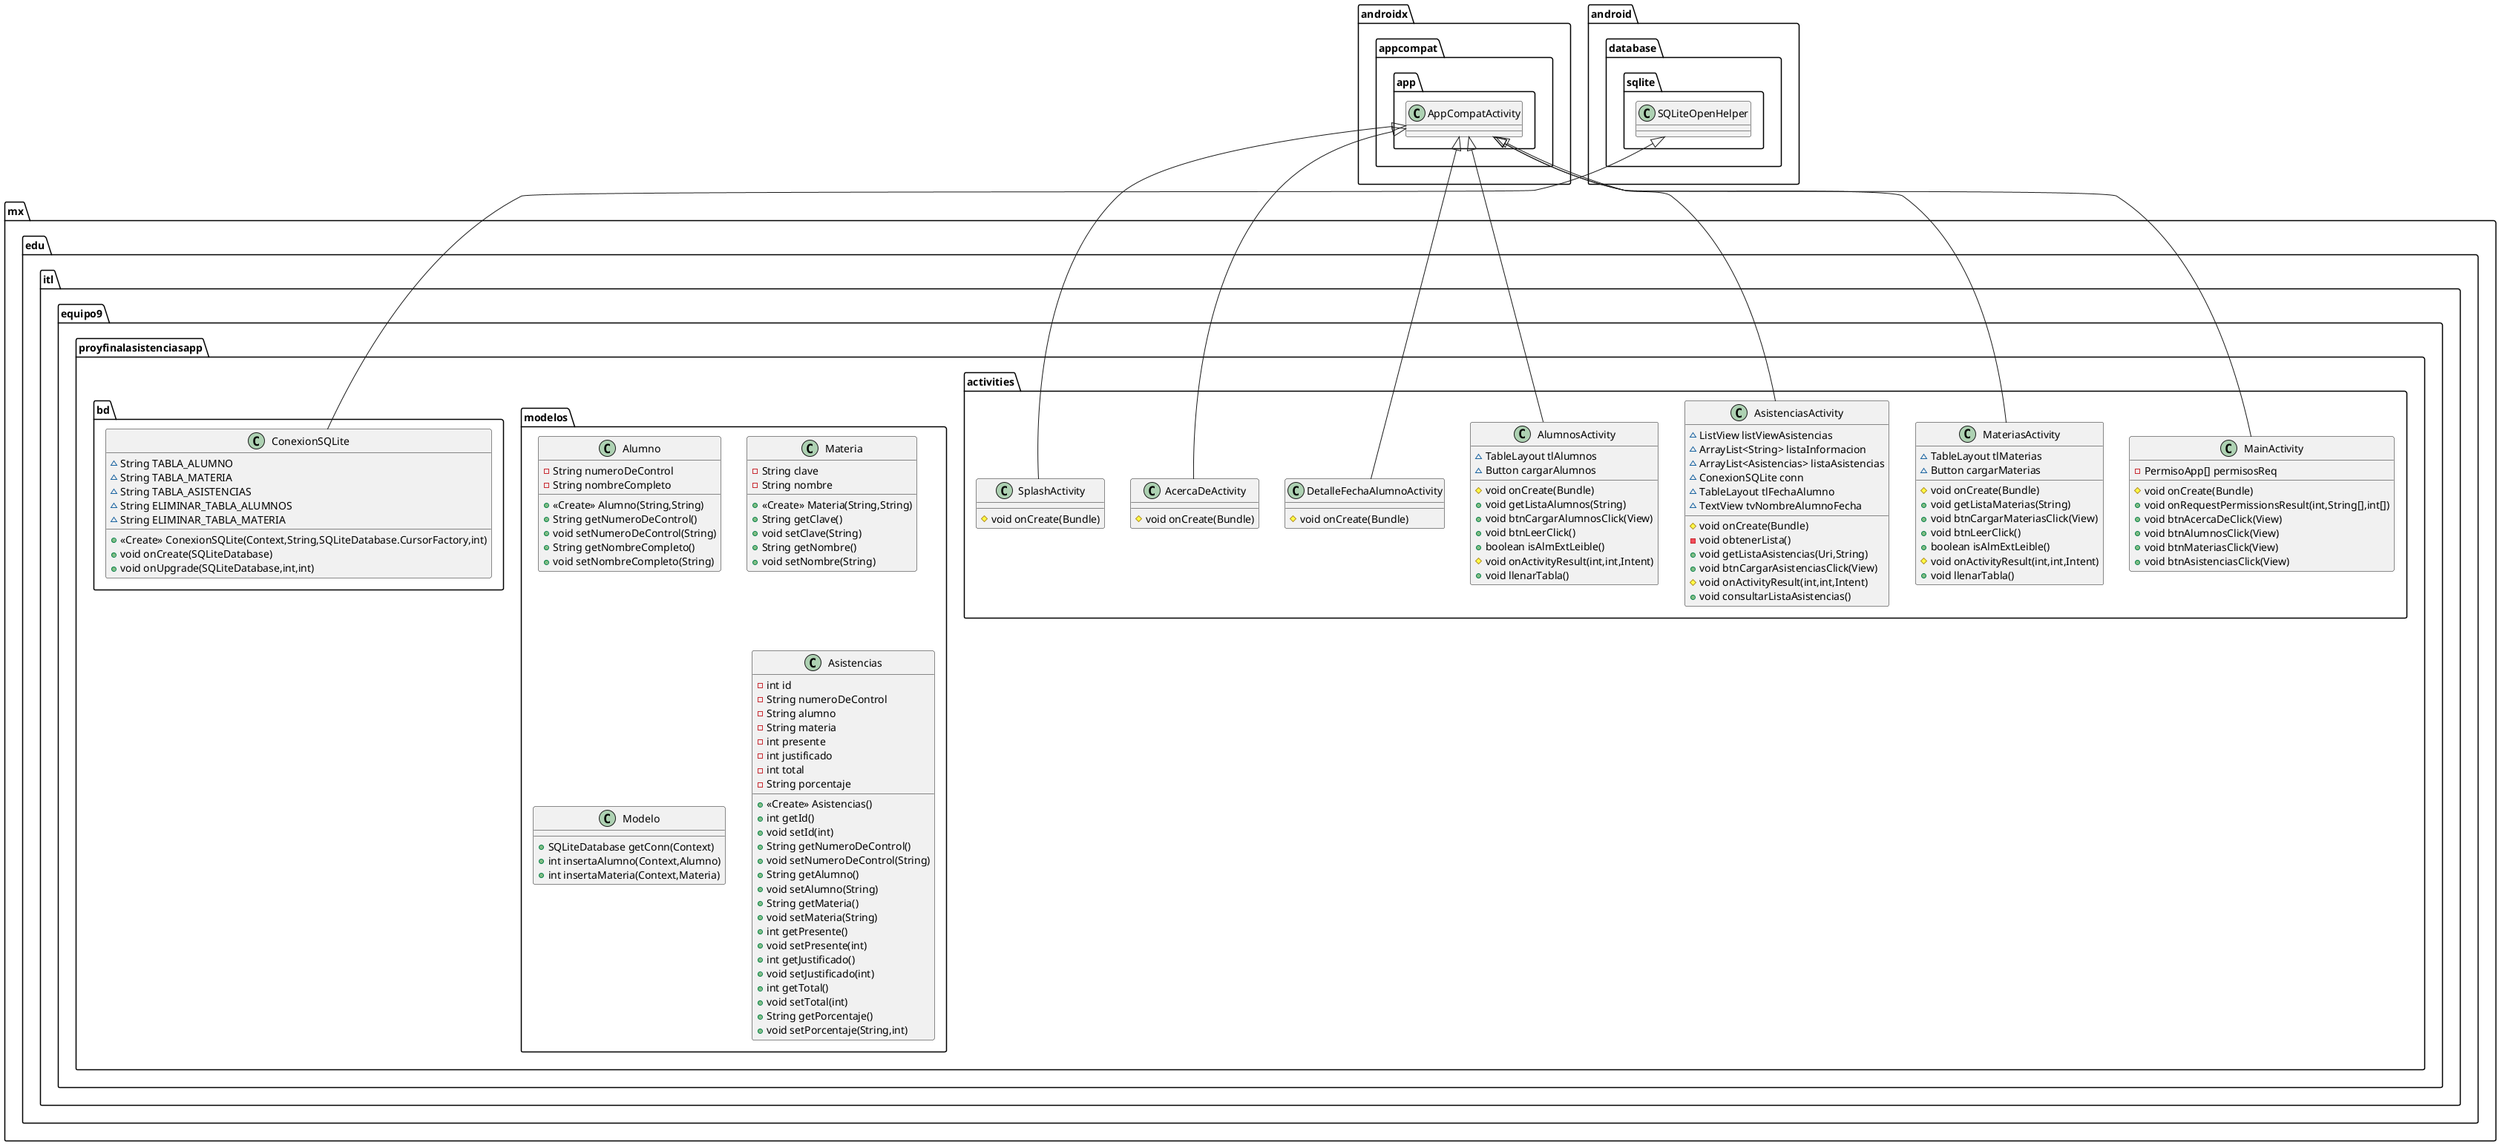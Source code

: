 @startuml
class mx.edu.itl.equipo9.proyfinalasistenciasapp.activities.SplashActivity {
# void onCreate(Bundle)
}
class mx.edu.itl.equipo9.proyfinalasistenciasapp.activities.MainActivity {
- PermisoApp[] permisosReq
# void onCreate(Bundle)
+ void onRequestPermissionsResult(int,String[],int[])
+ void btnAcercaDeClick(View)
+ void btnAlumnosClick(View)
+ void btnMateriasClick(View)
+ void btnAsistenciasClick(View)
}
class mx.edu.itl.equipo9.proyfinalasistenciasapp.activities.MateriasActivity {
~ TableLayout tlMaterias
~ Button cargarMaterias
# void onCreate(Bundle)
+ void getListaMaterias(String)
+ void btnCargarMateriasClick(View)
+ void btnLeerClick()
+ boolean isAlmExtLeible()
# void onActivityResult(int,int,Intent)
+ void llenarTabla()
}
class mx.edu.itl.equipo9.proyfinalasistenciasapp.modelos.Alumno {
- String numeroDeControl
- String nombreCompleto
+ <<Create>> Alumno(String,String)
+ String getNumeroDeControl()
+ void setNumeroDeControl(String)
+ String getNombreCompleto()
+ void setNombreCompleto(String)
}
class mx.edu.itl.equipo9.proyfinalasistenciasapp.modelos.Materia {
- String clave
- String nombre
+ <<Create>> Materia(String,String)
+ String getClave()
+ void setClave(String)
+ String getNombre()
+ void setNombre(String)
}
class mx.edu.itl.equipo9.proyfinalasistenciasapp.activities.AsistenciasActivity {
~ ListView listViewAsistencias
~ ArrayList<String> listaInformacion
~ ArrayList<Asistencias> listaAsistencias
~ ConexionSQLite conn
~ TableLayout tlFechaAlumno
~ TextView tvNombreAlumnoFecha
# void onCreate(Bundle)
- void obtenerLista()
+ void getListaAsistencias(Uri,String)
+ void btnCargarAsistenciasClick(View)
# void onActivityResult(int,int,Intent)
+ void consultarListaAsistencias()
}
class mx.edu.itl.equipo9.proyfinalasistenciasapp.activities.AlumnosActivity {
~ TableLayout tlAlumnos
~ Button cargarAlumnos
# void onCreate(Bundle)
+ void getListaAlumnos(String)
+ void btnCargarAlumnosClick(View)
+ void btnLeerClick()
+ boolean isAlmExtLeible()
# void onActivityResult(int,int,Intent)
+ void llenarTabla()
}
class mx.edu.itl.equipo9.proyfinalasistenciasapp.activities.DetalleFechaAlumnoActivity {
# void onCreate(Bundle)
}
class mx.edu.itl.equipo9.proyfinalasistenciasapp.modelos.Modelo {
+ SQLiteDatabase getConn(Context)
+ int insertaAlumno(Context,Alumno)
+ int insertaMateria(Context,Materia)
}
class mx.edu.itl.equipo9.proyfinalasistenciasapp.activities.AcercaDeActivity {
# void onCreate(Bundle)
}
class mx.edu.itl.equipo9.proyfinalasistenciasapp.bd.ConexionSQLite {
~ String TABLA_ALUMNO
~ String TABLA_MATERIA
~ String TABLA_ASISTENCIAS
~ String ELIMINAR_TABLA_ALUMNOS
~ String ELIMINAR_TABLA_MATERIA
+ <<Create>> ConexionSQLite(Context,String,SQLiteDatabase.CursorFactory,int)
+ void onCreate(SQLiteDatabase)
+ void onUpgrade(SQLiteDatabase,int,int)
}
class mx.edu.itl.equipo9.proyfinalasistenciasapp.modelos.Asistencias {
- int id
- String numeroDeControl
- String alumno
- String materia
- int presente
- int justificado
- int total
- String porcentaje
+ <<Create>> Asistencias()
+ int getId()
+ void setId(int)
+ String getNumeroDeControl()
+ void setNumeroDeControl(String)
+ String getAlumno()
+ void setAlumno(String)
+ String getMateria()
+ void setMateria(String)
+ int getPresente()
+ void setPresente(int)
+ int getJustificado()
+ void setJustificado(int)
+ int getTotal()
+ void setTotal(int)
+ String getPorcentaje()
+ void setPorcentaje(String,int)
}


androidx.appcompat.app.AppCompatActivity <|-- mx.edu.itl.equipo9.proyfinalasistenciasapp.activities.SplashActivity
androidx.appcompat.app.AppCompatActivity <|-- mx.edu.itl.equipo9.proyfinalasistenciasapp.activities.MainActivity
androidx.appcompat.app.AppCompatActivity <|-- mx.edu.itl.equipo9.proyfinalasistenciasapp.activities.MateriasActivity
androidx.appcompat.app.AppCompatActivity <|-- mx.edu.itl.equipo9.proyfinalasistenciasapp.activities.AsistenciasActivity
androidx.appcompat.app.AppCompatActivity <|-- mx.edu.itl.equipo9.proyfinalasistenciasapp.activities.AlumnosActivity
androidx.appcompat.app.AppCompatActivity <|-- mx.edu.itl.equipo9.proyfinalasistenciasapp.activities.DetalleFechaAlumnoActivity
androidx.appcompat.app.AppCompatActivity <|-- mx.edu.itl.equipo9.proyfinalasistenciasapp.activities.AcercaDeActivity
android.database.sqlite.SQLiteOpenHelper <|-- mx.edu.itl.equipo9.proyfinalasistenciasapp.bd.ConexionSQLite
@enduml